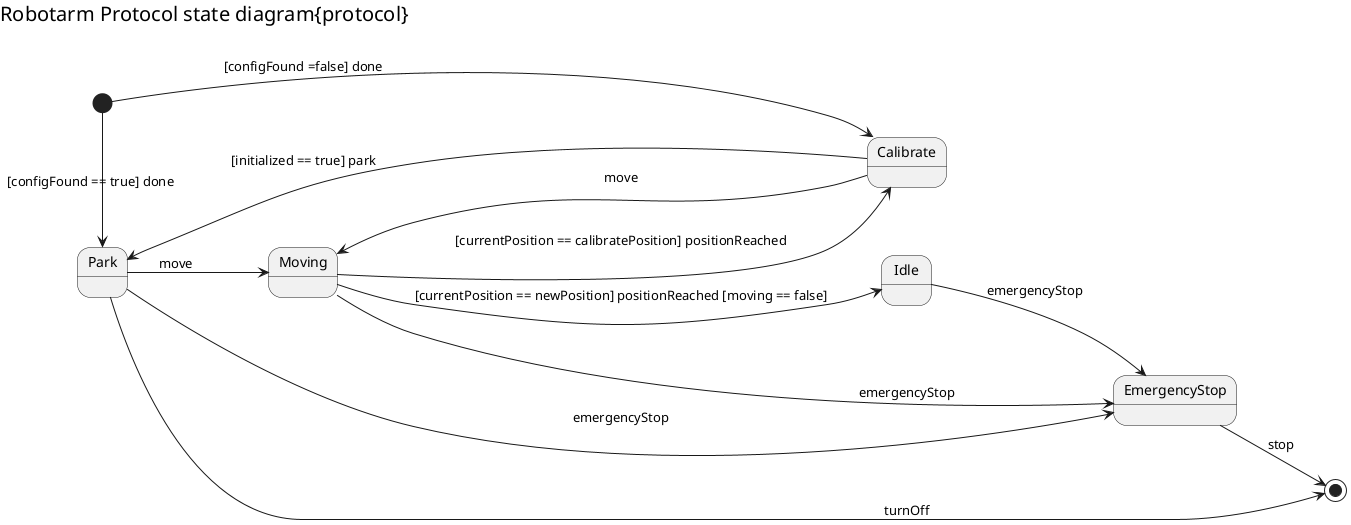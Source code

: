 @startuml protocolStateMachine

left header
<font size=20 color=black>Robotarm Protocol state diagram{protocol} </font>
endheader

left to right direction
State Moving
State Idle
State Park
State EmergencyStop

[*]-> Park : [configFound == true] done
[*]-> Calibrate : [configFound =false] done
Park --> Moving : move
Moving --> Idle : [currentPosition == newPosition] positionReached [moving == false]
Calibrate --> Moving : move
Moving --> Calibrate : [currentPosition == calibratePosition] positionReached 
Calibrate --> Park : [initialized == true] park
Park --> EmergencyStop : emergencyStop
Moving --> EmergencyStop : emergencyStop
Idle --> EmergencyStop : emergencyStop

Park --> [*] :  turnOff
EmergencyStop --> [*] : stop
@enduml